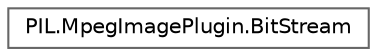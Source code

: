 digraph "Graphical Class Hierarchy"
{
 // LATEX_PDF_SIZE
  bgcolor="transparent";
  edge [fontname=Helvetica,fontsize=10,labelfontname=Helvetica,labelfontsize=10];
  node [fontname=Helvetica,fontsize=10,shape=box,height=0.2,width=0.4];
  rankdir="LR";
  Node0 [id="Node000000",label="PIL.MpegImagePlugin.BitStream",height=0.2,width=0.4,color="grey40", fillcolor="white", style="filled",URL="$d3/d80/classPIL_1_1MpegImagePlugin_1_1BitStream.html",tooltip=" "];
}
